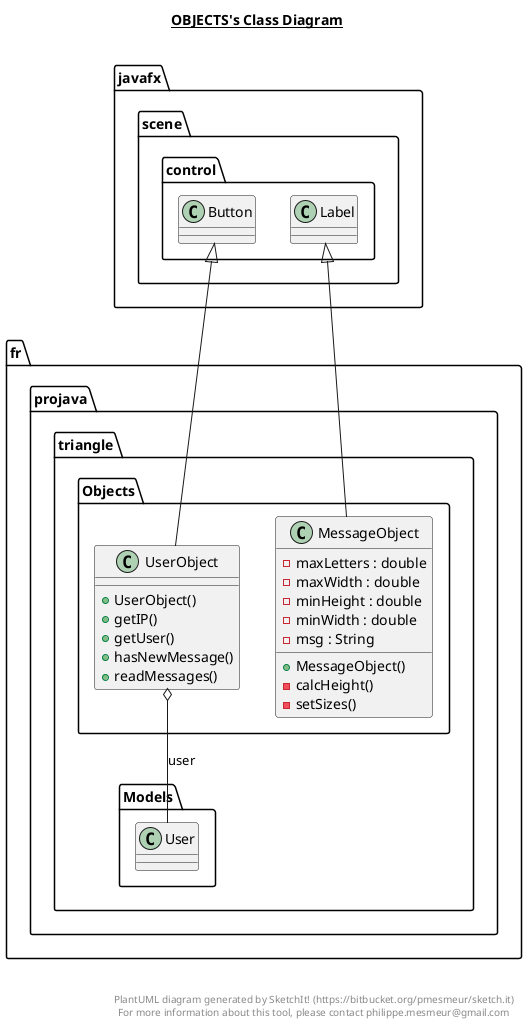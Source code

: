 @startuml

title __OBJECTS's Class Diagram__\n
    class fr.projava.triangle.Objects.MessageObject {
        - maxLetters : double
        - maxWidth : double
        - minHeight : double
        - minWidth : double
        - msg : String
        + MessageObject()
        - calcHeight()
        - setSizes()
    }


    class fr.projava.triangle.Objects.UserObject {
        + UserObject()
        + getIP()
        + getUser()
        + hasNewMessage()
        + readMessages()
    }

  

  fr.projava.triangle.Objects.MessageObject -up-|> javafx.scene.control.Label
  fr.projava.triangle.Objects.UserObject -up-|> javafx.scene.control.Button
  fr.projava.triangle.Objects.UserObject o-- fr.projava.triangle.Models.User : user


right footer


PlantUML diagram generated by SketchIt! (https://bitbucket.org/pmesmeur/sketch.it)
For more information about this tool, please contact philippe.mesmeur@gmail.com
endfooter

@enduml
